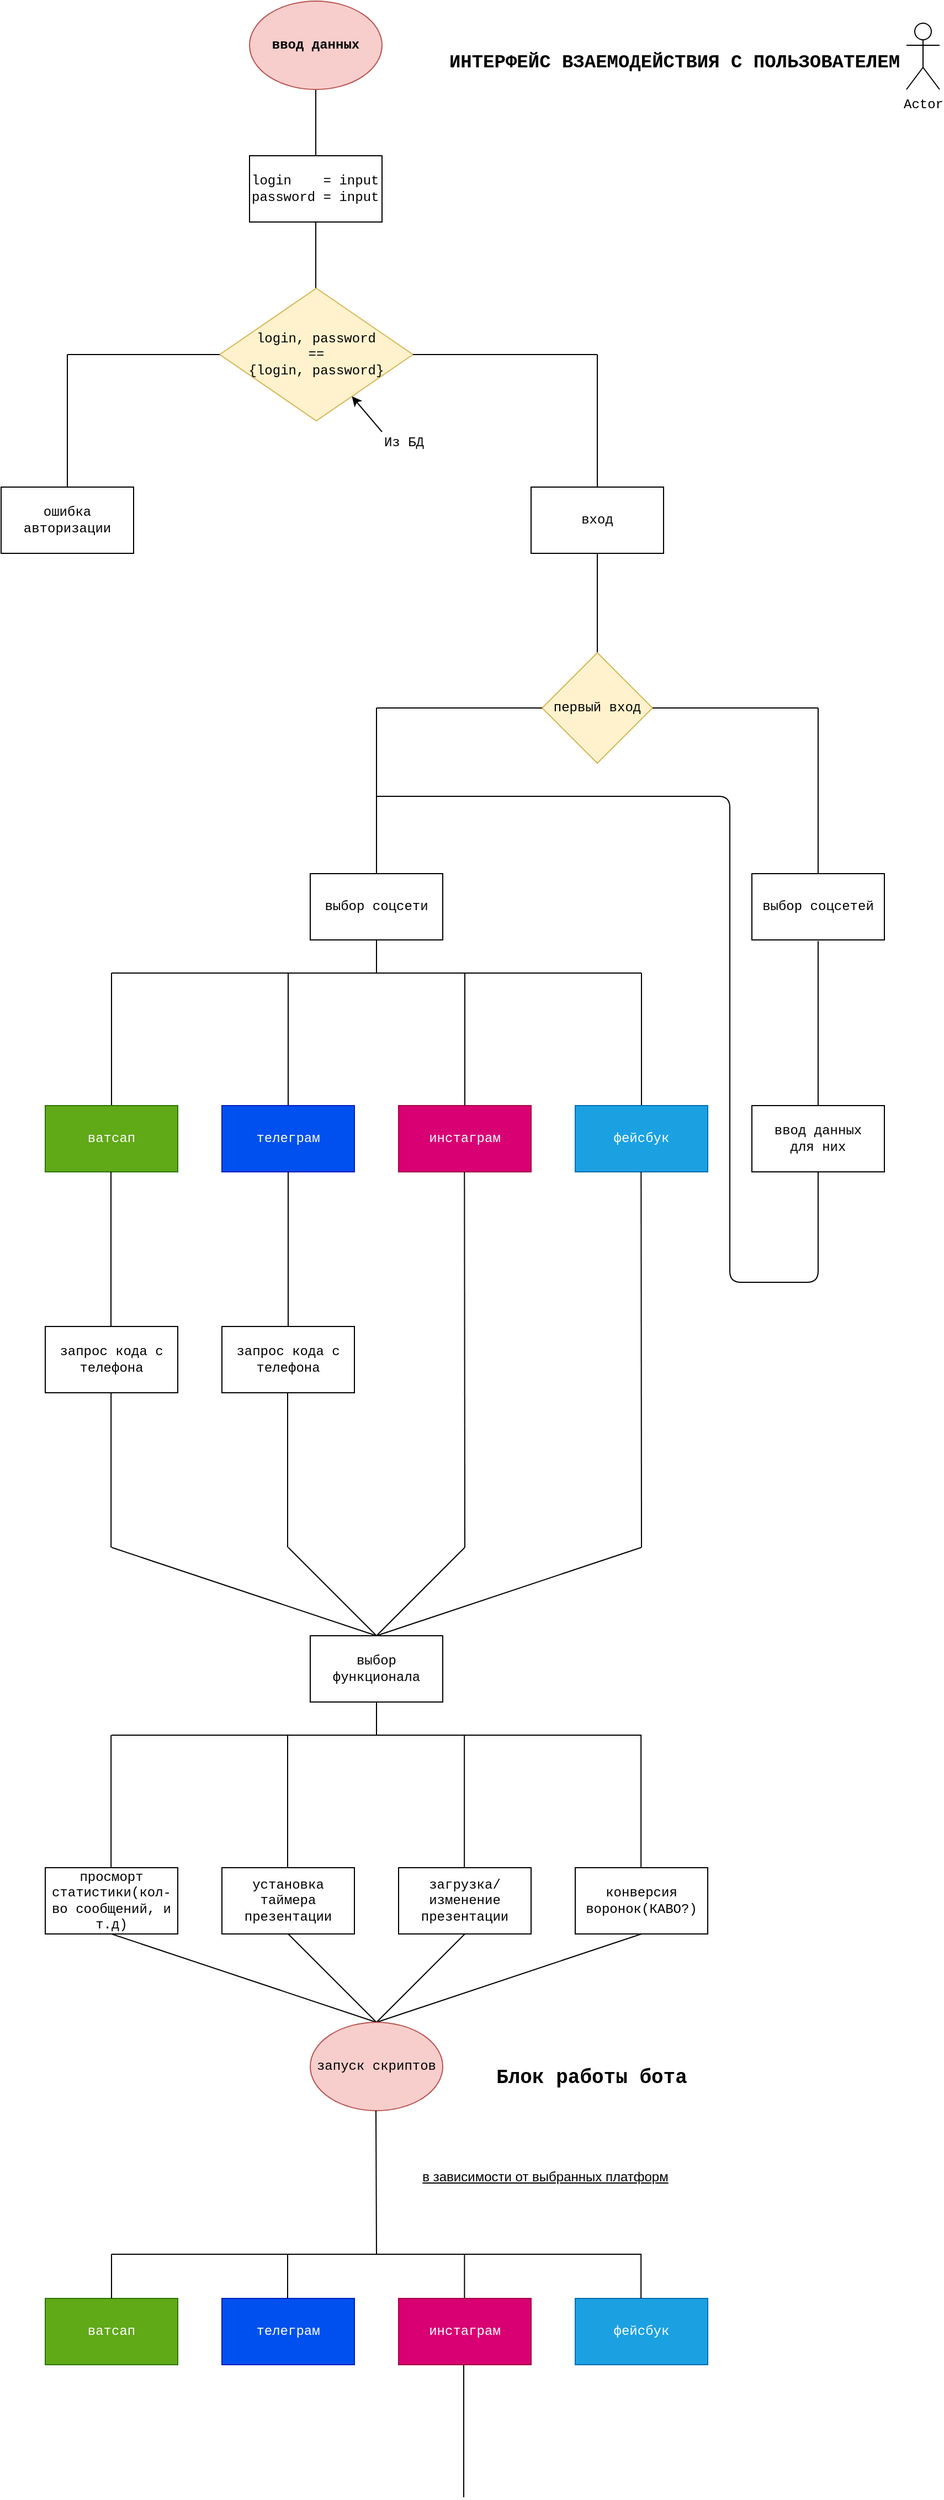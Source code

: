 <mxfile version="13.7.9" type="github">
  <diagram id="BidqIHInNIvZiYCmbNtS" name="Page-1">
    <mxGraphModel dx="496" dy="246" grid="1" gridSize="10" guides="1" tooltips="1" connect="1" arrows="1" fold="1" page="1" pageScale="1" pageWidth="850" pageHeight="1100" math="0" shadow="0">
      <root>
        <mxCell id="0" />
        <mxCell id="1" parent="0" />
        <mxCell id="iO957vLTAEIwB8R3Ft5C-2" value="" style="endArrow=none;html=1;entryX=0.5;entryY=1;entryDx=0;entryDy=0;" parent="1" edge="1">
          <mxGeometry width="50" height="50" relative="1" as="geometry">
            <mxPoint x="425" y="180" as="sourcePoint" />
            <mxPoint x="425" y="120" as="targetPoint" />
          </mxGeometry>
        </mxCell>
        <mxCell id="iO957vLTAEIwB8R3Ft5C-3" value="&lt;div align=&quot;justify&quot;&gt;login&amp;nbsp;&amp;nbsp;&amp;nbsp; = input&lt;/div&gt;&lt;div align=&quot;justify&quot;&gt;password = input&lt;br&gt;&lt;/div&gt;" style="rounded=0;whiteSpace=wrap;html=1;fontFamily=Courier New;align=left;" parent="1" vertex="1">
          <mxGeometry x="365" y="180" width="120" height="60" as="geometry" />
        </mxCell>
        <mxCell id="iO957vLTAEIwB8R3Ft5C-4" value="ввод данных" style="ellipse;whiteSpace=wrap;html=1;fillColor=#f8cecc;strokeColor=#b85450;fontFamily=Courier New;fontStyle=1" parent="1" vertex="1">
          <mxGeometry x="365" y="40" width="120" height="80" as="geometry" />
        </mxCell>
        <mxCell id="iO957vLTAEIwB8R3Ft5C-5" value="" style="endArrow=none;html=1;fontFamily=Courier New;entryX=0.5;entryY=1;entryDx=0;entryDy=0;" parent="1" target="iO957vLTAEIwB8R3Ft5C-3" edge="1">
          <mxGeometry width="50" height="50" relative="1" as="geometry">
            <mxPoint x="425" y="300" as="sourcePoint" />
            <mxPoint x="505" y="210" as="targetPoint" />
          </mxGeometry>
        </mxCell>
        <mxCell id="iO957vLTAEIwB8R3Ft5C-6" value="&lt;font style=&quot;font-size: 17px&quot;&gt;&lt;b&gt;ИНТЕРФЕЙС ВЗАЕМОДЕЙСТВИЯ С ПОЛЬЗОВАТЕЛЕМ&lt;/b&gt;&lt;/font&gt;" style="text;html=1;strokeColor=none;fillColor=none;align=center;verticalAlign=middle;whiteSpace=wrap;rounded=0;fontFamily=Courier New;" parent="1" vertex="1">
          <mxGeometry x="525" y="86" width="450" height="20" as="geometry" />
        </mxCell>
        <mxCell id="iO957vLTAEIwB8R3Ft5C-9" value="&lt;div&gt;login, password&lt;/div&gt;&lt;div&gt; ==&lt;/div&gt;&lt;div&gt;{login, password}&lt;br&gt; &lt;/div&gt;" style="rhombus;whiteSpace=wrap;html=1;fontFamily=Courier New;fillColor=#fff2cc;strokeColor=#d6b656;" parent="1" vertex="1">
          <mxGeometry x="338" y="300" width="175" height="120" as="geometry" />
        </mxCell>
        <mxCell id="iO957vLTAEIwB8R3Ft5C-10" value="" style="endArrow=none;html=1;fontFamily=Courier New;exitX=1;exitY=0.5;exitDx=0;exitDy=0;" parent="1" source="iO957vLTAEIwB8R3Ft5C-9" edge="1">
          <mxGeometry width="50" height="50" relative="1" as="geometry">
            <mxPoint x="460" y="400" as="sourcePoint" />
            <mxPoint x="680" y="360" as="targetPoint" />
          </mxGeometry>
        </mxCell>
        <mxCell id="iO957vLTAEIwB8R3Ft5C-11" value="" style="endArrow=none;html=1;fontFamily=Courier New;entryX=0;entryY=0.5;entryDx=0;entryDy=0;" parent="1" target="iO957vLTAEIwB8R3Ft5C-9" edge="1">
          <mxGeometry width="50" height="50" relative="1" as="geometry">
            <mxPoint x="200" y="360" as="sourcePoint" />
            <mxPoint x="510" y="350" as="targetPoint" />
          </mxGeometry>
        </mxCell>
        <mxCell id="iO957vLTAEIwB8R3Ft5C-12" value="ошибка авторизации" style="rounded=0;whiteSpace=wrap;html=1;fontFamily=Courier New;" parent="1" vertex="1">
          <mxGeometry x="140" y="480" width="120" height="60" as="geometry" />
        </mxCell>
        <mxCell id="iO957vLTAEIwB8R3Ft5C-13" value="вход" style="rounded=0;whiteSpace=wrap;html=1;fontFamily=Courier New;" parent="1" vertex="1">
          <mxGeometry x="620" y="480" width="120" height="60" as="geometry" />
        </mxCell>
        <mxCell id="iO957vLTAEIwB8R3Ft5C-14" value="" style="endArrow=none;html=1;fontFamily=Courier New;" parent="1" edge="1">
          <mxGeometry width="50" height="50" relative="1" as="geometry">
            <mxPoint x="200" y="480" as="sourcePoint" />
            <mxPoint x="200" y="360" as="targetPoint" />
          </mxGeometry>
        </mxCell>
        <mxCell id="iO957vLTAEIwB8R3Ft5C-15" value="" style="endArrow=none;html=1;fontFamily=Courier New;" parent="1" edge="1">
          <mxGeometry width="50" height="50" relative="1" as="geometry">
            <mxPoint x="680" y="480" as="sourcePoint" />
            <mxPoint x="680" y="360" as="targetPoint" />
          </mxGeometry>
        </mxCell>
        <mxCell id="iO957vLTAEIwB8R3Ft5C-17" value="" style="endArrow=none;html=1;fontFamily=Courier New;entryX=0.5;entryY=1;entryDx=0;entryDy=0;" parent="1" target="iO957vLTAEIwB8R3Ft5C-13" edge="1">
          <mxGeometry width="50" height="50" relative="1" as="geometry">
            <mxPoint x="680" y="640" as="sourcePoint" />
            <mxPoint x="500" y="510" as="targetPoint" />
          </mxGeometry>
        </mxCell>
        <mxCell id="iO957vLTAEIwB8R3Ft5C-18" value="Из БД" style="text;html=1;strokeColor=none;fillColor=none;align=center;verticalAlign=middle;whiteSpace=wrap;rounded=0;fontFamily=Courier New;" parent="1" vertex="1">
          <mxGeometry x="485" y="430" width="40" height="20" as="geometry" />
        </mxCell>
        <mxCell id="iO957vLTAEIwB8R3Ft5C-19" value="" style="endArrow=classic;html=1;fontFamily=Courier New;exitX=0;exitY=0;exitDx=0;exitDy=0;" parent="1" source="iO957vLTAEIwB8R3Ft5C-18" target="iO957vLTAEIwB8R3Ft5C-9" edge="1">
          <mxGeometry width="50" height="50" relative="1" as="geometry">
            <mxPoint x="450" y="460" as="sourcePoint" />
            <mxPoint x="500" y="410" as="targetPoint" />
          </mxGeometry>
        </mxCell>
        <mxCell id="iO957vLTAEIwB8R3Ft5C-21" value="первый вход" style="rhombus;whiteSpace=wrap;html=1;fontFamily=Courier New;fillColor=#fff2cc;strokeColor=#d6b656;" parent="1" vertex="1">
          <mxGeometry x="630" y="630" width="100" height="100" as="geometry" />
        </mxCell>
        <mxCell id="iO957vLTAEIwB8R3Ft5C-22" value="" style="endArrow=none;html=1;fontFamily=Courier New;entryX=1;entryY=0.5;entryDx=0;entryDy=0;" parent="1" target="iO957vLTAEIwB8R3Ft5C-21" edge="1">
          <mxGeometry width="50" height="50" relative="1" as="geometry">
            <mxPoint x="880" y="680" as="sourcePoint" />
            <mxPoint x="750" y="700" as="targetPoint" />
          </mxGeometry>
        </mxCell>
        <mxCell id="iO957vLTAEIwB8R3Ft5C-23" value="" style="endArrow=none;html=1;fontFamily=Courier New;entryX=0;entryY=0.5;entryDx=0;entryDy=0;" parent="1" target="iO957vLTAEIwB8R3Ft5C-21" edge="1">
          <mxGeometry width="50" height="50" relative="1" as="geometry">
            <mxPoint x="480" y="680" as="sourcePoint" />
            <mxPoint x="670" y="690" as="targetPoint" />
          </mxGeometry>
        </mxCell>
        <mxCell id="iO957vLTAEIwB8R3Ft5C-24" value="" style="endArrow=none;html=1;fontFamily=Courier New;" parent="1" edge="1">
          <mxGeometry width="50" height="50" relative="1" as="geometry">
            <mxPoint x="880" y="830" as="sourcePoint" />
            <mxPoint x="880" y="680" as="targetPoint" />
          </mxGeometry>
        </mxCell>
        <mxCell id="iO957vLTAEIwB8R3Ft5C-25" value="&lt;div&gt;выбор соцсетей&lt;/div&gt;" style="rounded=0;whiteSpace=wrap;html=1;fontFamily=Courier New;" parent="1" vertex="1">
          <mxGeometry x="820" y="830" width="120" height="60" as="geometry" />
        </mxCell>
        <mxCell id="iO957vLTAEIwB8R3Ft5C-26" value="" style="endArrow=none;html=1;fontFamily=Courier New;" parent="1" edge="1">
          <mxGeometry width="50" height="50" relative="1" as="geometry">
            <mxPoint x="880" y="1040" as="sourcePoint" />
            <mxPoint x="880" y="891" as="targetPoint" />
          </mxGeometry>
        </mxCell>
        <mxCell id="iO957vLTAEIwB8R3Ft5C-27" value="&lt;div&gt;ввод данных&lt;/div&gt;&lt;div&gt; для них&lt;/div&gt;" style="rounded=0;whiteSpace=wrap;html=1;fontFamily=Courier New;" parent="1" vertex="1">
          <mxGeometry x="820" y="1040" width="120" height="60" as="geometry" />
        </mxCell>
        <mxCell id="iO957vLTAEIwB8R3Ft5C-28" value="выбор соцсети" style="rounded=0;whiteSpace=wrap;html=1;fontFamily=Courier New;" parent="1" vertex="1">
          <mxGeometry x="420" y="830" width="120" height="60" as="geometry" />
        </mxCell>
        <mxCell id="iO957vLTAEIwB8R3Ft5C-29" value="" style="endArrow=none;html=1;fontFamily=Courier New;" parent="1" source="iO957vLTAEIwB8R3Ft5C-28" edge="1">
          <mxGeometry width="50" height="50" relative="1" as="geometry">
            <mxPoint x="580" y="890" as="sourcePoint" />
            <mxPoint x="480" y="680" as="targetPoint" />
          </mxGeometry>
        </mxCell>
        <mxCell id="iO957vLTAEIwB8R3Ft5C-31" value="" style="endArrow=none;html=1;fontFamily=Courier New;exitX=0.5;exitY=0;exitDx=0;exitDy=0;" parent="1" source="iO957vLTAEIwB8R3Ft5C-38" edge="1">
          <mxGeometry width="50" height="50" relative="1" as="geometry">
            <mxPoint x="480" y="1040" as="sourcePoint" />
            <mxPoint x="560" y="920" as="targetPoint" />
          </mxGeometry>
        </mxCell>
        <mxCell id="iO957vLTAEIwB8R3Ft5C-32" value="" style="endArrow=none;html=1;fontFamily=Courier New;" parent="1" edge="1">
          <mxGeometry width="50" height="50" relative="1" as="geometry">
            <mxPoint x="560" y="920" as="sourcePoint" />
            <mxPoint x="720" y="920" as="targetPoint" />
          </mxGeometry>
        </mxCell>
        <mxCell id="iO957vLTAEIwB8R3Ft5C-33" value="" style="endArrow=none;html=1;fontFamily=Courier New;" parent="1" edge="1">
          <mxGeometry width="50" height="50" relative="1" as="geometry">
            <mxPoint x="400" y="920" as="sourcePoint" />
            <mxPoint x="560" y="920" as="targetPoint" />
          </mxGeometry>
        </mxCell>
        <mxCell id="iO957vLTAEIwB8R3Ft5C-34" value="" style="endArrow=none;html=1;fontFamily=Courier New;" parent="1" edge="1">
          <mxGeometry width="50" height="50" relative="1" as="geometry">
            <mxPoint x="720" y="1040" as="sourcePoint" />
            <mxPoint x="720" y="920" as="targetPoint" />
          </mxGeometry>
        </mxCell>
        <mxCell id="iO957vLTAEIwB8R3Ft5C-35" value="" style="endArrow=none;html=1;fontFamily=Courier New;" parent="1" edge="1">
          <mxGeometry width="50" height="50" relative="1" as="geometry">
            <mxPoint x="400" y="1040" as="sourcePoint" />
            <mxPoint x="400" y="920" as="targetPoint" />
          </mxGeometry>
        </mxCell>
        <mxCell id="iO957vLTAEIwB8R3Ft5C-37" value="телеграм" style="rounded=0;whiteSpace=wrap;html=1;fontFamily=Courier New;fillColor=#0050ef;strokeColor=#001DBC;fontColor=#ffffff;" parent="1" vertex="1">
          <mxGeometry x="340" y="1040" width="120" height="60" as="geometry" />
        </mxCell>
        <mxCell id="iO957vLTAEIwB8R3Ft5C-38" value="инстаграм" style="rounded=0;whiteSpace=wrap;html=1;fontFamily=Courier New;fillColor=#d80073;strokeColor=#A50040;fontColor=#ffffff;" parent="1" vertex="1">
          <mxGeometry x="500" y="1040" width="120" height="60" as="geometry" />
        </mxCell>
        <mxCell id="iO957vLTAEIwB8R3Ft5C-39" value="фейсбук" style="rounded=0;whiteSpace=wrap;html=1;fontFamily=Courier New;fillColor=#1ba1e2;strokeColor=#006EAF;fontColor=#ffffff;" parent="1" vertex="1">
          <mxGeometry x="660" y="1040" width="120" height="60" as="geometry" />
        </mxCell>
        <mxCell id="iO957vLTAEIwB8R3Ft5C-40" value="" style="endArrow=none;html=1;fontFamily=Courier New;entryX=0.5;entryY=1;entryDx=0;entryDy=0;" parent="1" target="iO957vLTAEIwB8R3Ft5C-37" edge="1">
          <mxGeometry width="50" height="50" relative="1" as="geometry">
            <mxPoint x="400" y="1240" as="sourcePoint" />
            <mxPoint x="630" y="1090" as="targetPoint" />
          </mxGeometry>
        </mxCell>
        <mxCell id="iO957vLTAEIwB8R3Ft5C-41" value="" style="endArrow=none;html=1;fontFamily=Courier New;entryX=0.5;entryY=1;entryDx=0;entryDy=0;" parent="1" edge="1">
          <mxGeometry width="50" height="50" relative="1" as="geometry">
            <mxPoint x="560" y="1440" as="sourcePoint" />
            <mxPoint x="559.66" y="1100" as="targetPoint" />
          </mxGeometry>
        </mxCell>
        <mxCell id="iO957vLTAEIwB8R3Ft5C-42" value="" style="endArrow=none;html=1;fontFamily=Courier New;entryX=0.5;entryY=1;entryDx=0;entryDy=0;" parent="1" edge="1">
          <mxGeometry width="50" height="50" relative="1" as="geometry">
            <mxPoint x="720" y="1440" as="sourcePoint" />
            <mxPoint x="719.66" y="1100" as="targetPoint" />
          </mxGeometry>
        </mxCell>
        <mxCell id="iO957vLTAEIwB8R3Ft5C-45" value="запрос кода с телефона " style="rounded=0;whiteSpace=wrap;html=1;fontFamily=Courier New;" parent="1" vertex="1">
          <mxGeometry x="340" y="1240" width="120" height="60" as="geometry" />
        </mxCell>
        <mxCell id="iO957vLTAEIwB8R3Ft5C-55" value="" style="endArrow=none;html=1;fontFamily=Courier New;" parent="1" edge="1">
          <mxGeometry width="50" height="50" relative="1" as="geometry">
            <mxPoint x="240" y="920" as="sourcePoint" />
            <mxPoint x="400" y="920" as="targetPoint" />
          </mxGeometry>
        </mxCell>
        <mxCell id="iO957vLTAEIwB8R3Ft5C-56" value="" style="endArrow=none;html=1;fontFamily=Courier New;" parent="1" edge="1">
          <mxGeometry width="50" height="50" relative="1" as="geometry">
            <mxPoint x="240" y="1040" as="sourcePoint" />
            <mxPoint x="240" y="920" as="targetPoint" />
          </mxGeometry>
        </mxCell>
        <mxCell id="iO957vLTAEIwB8R3Ft5C-57" value="ватсап" style="rounded=0;whiteSpace=wrap;html=1;fontFamily=Courier New;fillColor=#60a917;strokeColor=#2D7600;fontColor=#ffffff;" parent="1" vertex="1">
          <mxGeometry x="180" y="1040" width="120" height="60" as="geometry" />
        </mxCell>
        <mxCell id="iO957vLTAEIwB8R3Ft5C-59" value="" style="endArrow=none;html=1;fontFamily=Courier New;entryX=0.5;entryY=1;entryDx=0;entryDy=0;" parent="1" target="iO957vLTAEIwB8R3Ft5C-28" edge="1">
          <mxGeometry width="50" height="50" relative="1" as="geometry">
            <mxPoint x="480" y="920" as="sourcePoint" />
            <mxPoint x="485" y="890" as="targetPoint" />
          </mxGeometry>
        </mxCell>
        <mxCell id="iO957vLTAEIwB8R3Ft5C-61" value="запрос кода с телефона " style="rounded=0;whiteSpace=wrap;html=1;fontFamily=Courier New;" parent="1" vertex="1">
          <mxGeometry x="180" y="1240" width="120" height="60" as="geometry" />
        </mxCell>
        <mxCell id="iO957vLTAEIwB8R3Ft5C-62" value="" style="endArrow=none;html=1;fontFamily=Courier New;entryX=0.5;entryY=1;entryDx=0;entryDy=0;" parent="1" edge="1">
          <mxGeometry width="50" height="50" relative="1" as="geometry">
            <mxPoint x="239.5" y="1240" as="sourcePoint" />
            <mxPoint x="239.5" y="1100" as="targetPoint" />
          </mxGeometry>
        </mxCell>
        <mxCell id="iO957vLTAEIwB8R3Ft5C-63" value="" style="endArrow=none;html=1;fontFamily=Courier New;" parent="1" edge="1">
          <mxGeometry width="50" height="50" relative="1" as="geometry">
            <mxPoint x="480" y="760" as="sourcePoint" />
            <mxPoint x="880" y="1100" as="targetPoint" />
            <Array as="points">
              <mxPoint x="800" y="760" />
              <mxPoint x="800" y="1200" />
              <mxPoint x="880" y="1200" />
            </Array>
          </mxGeometry>
        </mxCell>
        <mxCell id="iO957vLTAEIwB8R3Ft5C-66" value="" style="endArrow=none;html=1;fontFamily=Courier New;entryX=0.5;entryY=1;entryDx=0;entryDy=0;" parent="1" edge="1">
          <mxGeometry width="50" height="50" relative="1" as="geometry">
            <mxPoint x="399.5" y="1440" as="sourcePoint" />
            <mxPoint x="399.5" y="1300" as="targetPoint" />
          </mxGeometry>
        </mxCell>
        <mxCell id="iO957vLTAEIwB8R3Ft5C-67" value="" style="endArrow=none;html=1;fontFamily=Courier New;entryX=0.5;entryY=1;entryDx=0;entryDy=0;" parent="1" edge="1">
          <mxGeometry width="50" height="50" relative="1" as="geometry">
            <mxPoint x="239.58" y="1440" as="sourcePoint" />
            <mxPoint x="239.58" y="1300" as="targetPoint" />
          </mxGeometry>
        </mxCell>
        <mxCell id="iO957vLTAEIwB8R3Ft5C-70" value="выбор функционала" style="rounded=0;whiteSpace=wrap;html=1;fontFamily=Courier New;" parent="1" vertex="1">
          <mxGeometry x="420" y="1520" width="120" height="60" as="geometry" />
        </mxCell>
        <mxCell id="iO957vLTAEIwB8R3Ft5C-71" value="" style="endArrow=none;html=1;fontFamily=Courier New;exitX=0.5;exitY=0;exitDx=0;exitDy=0;" parent="1" source="iO957vLTAEIwB8R3Ft5C-70" edge="1">
          <mxGeometry width="50" height="50" relative="1" as="geometry">
            <mxPoint x="300" y="1510" as="sourcePoint" />
            <mxPoint x="240" y="1440" as="targetPoint" />
          </mxGeometry>
        </mxCell>
        <mxCell id="iO957vLTAEIwB8R3Ft5C-72" value="" style="endArrow=none;html=1;fontFamily=Courier New;" parent="1" edge="1">
          <mxGeometry width="50" height="50" relative="1" as="geometry">
            <mxPoint x="480" y="1520" as="sourcePoint" />
            <mxPoint x="400" y="1440.0" as="targetPoint" />
          </mxGeometry>
        </mxCell>
        <mxCell id="iO957vLTAEIwB8R3Ft5C-73" value="" style="endArrow=none;html=1;fontFamily=Courier New;" parent="1" edge="1">
          <mxGeometry width="50" height="50" relative="1" as="geometry">
            <mxPoint x="480" y="1520" as="sourcePoint" />
            <mxPoint x="560" y="1440" as="targetPoint" />
          </mxGeometry>
        </mxCell>
        <mxCell id="iO957vLTAEIwB8R3Ft5C-74" value="" style="endArrow=none;html=1;fontFamily=Courier New;" parent="1" edge="1">
          <mxGeometry width="50" height="50" relative="1" as="geometry">
            <mxPoint x="480" y="1520" as="sourcePoint" />
            <mxPoint x="720" y="1440.0" as="targetPoint" />
          </mxGeometry>
        </mxCell>
        <mxCell id="iO957vLTAEIwB8R3Ft5C-76" value="" style="endArrow=none;html=1;fontFamily=Courier New;" parent="1" edge="1">
          <mxGeometry width="50" height="50" relative="1" as="geometry">
            <mxPoint x="560" y="1610" as="sourcePoint" />
            <mxPoint x="720" y="1610" as="targetPoint" />
          </mxGeometry>
        </mxCell>
        <mxCell id="iO957vLTAEIwB8R3Ft5C-77" value="" style="endArrow=none;html=1;fontFamily=Courier New;" parent="1" edge="1">
          <mxGeometry width="50" height="50" relative="1" as="geometry">
            <mxPoint x="400" y="1610" as="sourcePoint" />
            <mxPoint x="560" y="1610" as="targetPoint" />
          </mxGeometry>
        </mxCell>
        <mxCell id="iO957vLTAEIwB8R3Ft5C-78" value="" style="endArrow=none;html=1;fontFamily=Courier New;" parent="1" edge="1">
          <mxGeometry width="50" height="50" relative="1" as="geometry">
            <mxPoint x="240" y="1610" as="sourcePoint" />
            <mxPoint x="400" y="1610" as="targetPoint" />
          </mxGeometry>
        </mxCell>
        <mxCell id="iO957vLTAEIwB8R3Ft5C-79" value="" style="endArrow=none;html=1;fontFamily=Courier New;entryX=0.5;entryY=1;entryDx=0;entryDy=0;" parent="1" edge="1">
          <mxGeometry width="50" height="50" relative="1" as="geometry">
            <mxPoint x="480" y="1610" as="sourcePoint" />
            <mxPoint x="480" y="1580" as="targetPoint" />
          </mxGeometry>
        </mxCell>
        <mxCell id="iO957vLTAEIwB8R3Ft5C-80" value="" style="endArrow=none;html=1;fontFamily=Courier New;" parent="1" edge="1">
          <mxGeometry width="50" height="50" relative="1" as="geometry">
            <mxPoint x="239.58" y="1730" as="sourcePoint" />
            <mxPoint x="239.58" y="1610" as="targetPoint" />
          </mxGeometry>
        </mxCell>
        <mxCell id="iO957vLTAEIwB8R3Ft5C-81" value="просморт статистики(кол-во сообщений, и т.д)" style="rounded=0;whiteSpace=wrap;html=1;fontFamily=Courier New;" parent="1" vertex="1">
          <mxGeometry x="180" y="1730" width="120" height="60" as="geometry" />
        </mxCell>
        <mxCell id="iO957vLTAEIwB8R3Ft5C-82" value="" style="endArrow=none;html=1;fontFamily=Courier New;" parent="1" edge="1">
          <mxGeometry width="50" height="50" relative="1" as="geometry">
            <mxPoint x="719.58" y="1730" as="sourcePoint" />
            <mxPoint x="719.58" y="1610" as="targetPoint" />
          </mxGeometry>
        </mxCell>
        <mxCell id="iO957vLTAEIwB8R3Ft5C-83" value="конверсия воронок(КАВО?)" style="rounded=0;whiteSpace=wrap;html=1;fontFamily=Courier New;" parent="1" vertex="1">
          <mxGeometry x="660" y="1730" width="120" height="60" as="geometry" />
        </mxCell>
        <mxCell id="iO957vLTAEIwB8R3Ft5C-87" value="" style="endArrow=none;html=1;fontFamily=Courier New;" parent="1" edge="1">
          <mxGeometry width="50" height="50" relative="1" as="geometry">
            <mxPoint x="399.5" y="1730" as="sourcePoint" />
            <mxPoint x="399.5" y="1610" as="targetPoint" />
          </mxGeometry>
        </mxCell>
        <mxCell id="iO957vLTAEIwB8R3Ft5C-88" value="установка таймера презентации" style="rounded=0;whiteSpace=wrap;html=1;fontFamily=Courier New;" parent="1" vertex="1">
          <mxGeometry x="340" y="1730" width="120" height="60" as="geometry" />
        </mxCell>
        <mxCell id="iO957vLTAEIwB8R3Ft5C-89" value="" style="endArrow=none;html=1;fontFamily=Courier New;" parent="1" edge="1">
          <mxGeometry width="50" height="50" relative="1" as="geometry">
            <mxPoint x="559.58" y="1730" as="sourcePoint" />
            <mxPoint x="559.58" y="1610" as="targetPoint" />
          </mxGeometry>
        </mxCell>
        <mxCell id="iO957vLTAEIwB8R3Ft5C-90" value="&lt;div&gt;загрузка/&lt;/div&gt;&lt;div&gt;изменение&lt;/div&gt;&lt;div&gt; презентации&lt;/div&gt;" style="rounded=0;whiteSpace=wrap;html=1;fontFamily=Courier New;" parent="1" vertex="1">
          <mxGeometry x="500" y="1730" width="120" height="60" as="geometry" />
        </mxCell>
        <mxCell id="iO957vLTAEIwB8R3Ft5C-91" value="Actor" style="shape=umlActor;verticalLabelPosition=bottom;verticalAlign=top;html=1;outlineConnect=0;fontFamily=Courier New;" parent="1" vertex="1">
          <mxGeometry x="960" y="60" width="30" height="60" as="geometry" />
        </mxCell>
        <mxCell id="iO957vLTAEIwB8R3Ft5C-94" value="" style="endArrow=none;html=1;fontFamily=Courier New;exitX=0.5;exitY=0;exitDx=0;exitDy=0;" parent="1" edge="1">
          <mxGeometry width="50" height="50" relative="1" as="geometry">
            <mxPoint x="480" y="1870" as="sourcePoint" />
            <mxPoint x="240" y="1790" as="targetPoint" />
          </mxGeometry>
        </mxCell>
        <mxCell id="iO957vLTAEIwB8R3Ft5C-95" value="" style="endArrow=none;html=1;fontFamily=Courier New;" parent="1" edge="1">
          <mxGeometry width="50" height="50" relative="1" as="geometry">
            <mxPoint x="480" y="1870" as="sourcePoint" />
            <mxPoint x="400" y="1790" as="targetPoint" />
          </mxGeometry>
        </mxCell>
        <mxCell id="iO957vLTAEIwB8R3Ft5C-96" value="" style="endArrow=none;html=1;fontFamily=Courier New;" parent="1" edge="1">
          <mxGeometry width="50" height="50" relative="1" as="geometry">
            <mxPoint x="480" y="1870" as="sourcePoint" />
            <mxPoint x="560" y="1790" as="targetPoint" />
          </mxGeometry>
        </mxCell>
        <mxCell id="iO957vLTAEIwB8R3Ft5C-97" value="" style="endArrow=none;html=1;fontFamily=Courier New;" parent="1" edge="1">
          <mxGeometry width="50" height="50" relative="1" as="geometry">
            <mxPoint x="480" y="1870" as="sourcePoint" />
            <mxPoint x="720" y="1790" as="targetPoint" />
          </mxGeometry>
        </mxCell>
        <mxCell id="iO957vLTAEIwB8R3Ft5C-98" value="запуск скриптов" style="ellipse;whiteSpace=wrap;html=1;fontFamily=Courier New;fillColor=#f8cecc;strokeColor=#b85450;" parent="1" vertex="1">
          <mxGeometry x="420" y="1870" width="120" height="80" as="geometry" />
        </mxCell>
        <mxCell id="iO957vLTAEIwB8R3Ft5C-99" value="&lt;font style=&quot;font-size: 18px&quot;&gt;&lt;b&gt;Блок работы бота&lt;/b&gt;&lt;/font&gt;" style="text;html=1;strokeColor=none;fillColor=none;align=center;verticalAlign=middle;whiteSpace=wrap;rounded=0;fontFamily=Courier New;" parent="1" vertex="1">
          <mxGeometry x="560" y="1910" width="230" height="20" as="geometry" />
        </mxCell>
        <mxCell id="vw7gao-NNTFxPZmJ1eEq-2" value="" style="endArrow=none;html=1;fontFamily=Courier New;" edge="1" parent="1">
          <mxGeometry width="50" height="50" relative="1" as="geometry">
            <mxPoint x="480" y="2080" as="sourcePoint" />
            <mxPoint x="479.5" y="1950" as="targetPoint" />
          </mxGeometry>
        </mxCell>
        <mxCell id="vw7gao-NNTFxPZmJ1eEq-3" value="телеграм" style="rounded=0;whiteSpace=wrap;html=1;fontFamily=Courier New;fillColor=#0050ef;strokeColor=#001DBC;fontColor=#ffffff;" vertex="1" parent="1">
          <mxGeometry x="340" y="2120" width="120" height="60" as="geometry" />
        </mxCell>
        <mxCell id="vw7gao-NNTFxPZmJ1eEq-4" value="инстаграм" style="rounded=0;whiteSpace=wrap;html=1;fontFamily=Courier New;fillColor=#d80073;strokeColor=#A50040;fontColor=#ffffff;" vertex="1" parent="1">
          <mxGeometry x="500" y="2120" width="120" height="60" as="geometry" />
        </mxCell>
        <mxCell id="vw7gao-NNTFxPZmJ1eEq-5" value="фейсбук" style="rounded=0;whiteSpace=wrap;html=1;fontFamily=Courier New;fillColor=#1ba1e2;strokeColor=#006EAF;fontColor=#ffffff;" vertex="1" parent="1">
          <mxGeometry x="660" y="2120" width="120" height="60" as="geometry" />
        </mxCell>
        <mxCell id="vw7gao-NNTFxPZmJ1eEq-6" value="ватсап" style="rounded=0;whiteSpace=wrap;html=1;fontFamily=Courier New;fillColor=#60a917;strokeColor=#2D7600;fontColor=#ffffff;" vertex="1" parent="1">
          <mxGeometry x="180" y="2120" width="120" height="60" as="geometry" />
        </mxCell>
        <mxCell id="vw7gao-NNTFxPZmJ1eEq-7" value="" style="endArrow=none;html=1;" edge="1" parent="1">
          <mxGeometry width="50" height="50" relative="1" as="geometry">
            <mxPoint x="240" y="2080" as="sourcePoint" />
            <mxPoint x="720" y="2080" as="targetPoint" />
          </mxGeometry>
        </mxCell>
        <mxCell id="vw7gao-NNTFxPZmJ1eEq-8" value="" style="endArrow=none;html=1;exitX=0.5;exitY=0;exitDx=0;exitDy=0;" edge="1" parent="1" source="vw7gao-NNTFxPZmJ1eEq-6">
          <mxGeometry width="50" height="50" relative="1" as="geometry">
            <mxPoint x="180" y="2100" as="sourcePoint" />
            <mxPoint x="240" y="2080" as="targetPoint" />
          </mxGeometry>
        </mxCell>
        <mxCell id="vw7gao-NNTFxPZmJ1eEq-9" value="" style="endArrow=none;html=1;exitX=0.5;exitY=0;exitDx=0;exitDy=0;" edge="1" parent="1">
          <mxGeometry width="50" height="50" relative="1" as="geometry">
            <mxPoint x="399.5" y="2120" as="sourcePoint" />
            <mxPoint x="399.5" y="2080" as="targetPoint" />
          </mxGeometry>
        </mxCell>
        <mxCell id="vw7gao-NNTFxPZmJ1eEq-10" value="" style="endArrow=none;html=1;exitX=0.5;exitY=0;exitDx=0;exitDy=0;" edge="1" parent="1">
          <mxGeometry width="50" height="50" relative="1" as="geometry">
            <mxPoint x="559.71" y="2120" as="sourcePoint" />
            <mxPoint x="559.71" y="2080" as="targetPoint" />
          </mxGeometry>
        </mxCell>
        <mxCell id="vw7gao-NNTFxPZmJ1eEq-11" value="" style="endArrow=none;html=1;exitX=0.5;exitY=0;exitDx=0;exitDy=0;" edge="1" parent="1">
          <mxGeometry width="50" height="50" relative="1" as="geometry">
            <mxPoint x="719.58" y="2120" as="sourcePoint" />
            <mxPoint x="719.58" y="2080" as="targetPoint" />
          </mxGeometry>
        </mxCell>
        <mxCell id="vw7gao-NNTFxPZmJ1eEq-12" value="в зависимости от выбранных платформ" style="text;html=1;strokeColor=none;fillColor=none;align=center;verticalAlign=middle;whiteSpace=wrap;rounded=0;fontStyle=4" vertex="1" parent="1">
          <mxGeometry x="513" y="2000" width="240" height="20" as="geometry" />
        </mxCell>
        <mxCell id="vw7gao-NNTFxPZmJ1eEq-14" value="" style="endArrow=none;html=1;fontFamily=Courier New;" edge="1" parent="1">
          <mxGeometry width="50" height="50" relative="1" as="geometry">
            <mxPoint x="559.0" y="2300" as="sourcePoint" />
            <mxPoint x="559.0" y="2180" as="targetPoint" />
          </mxGeometry>
        </mxCell>
      </root>
    </mxGraphModel>
  </diagram>
</mxfile>
